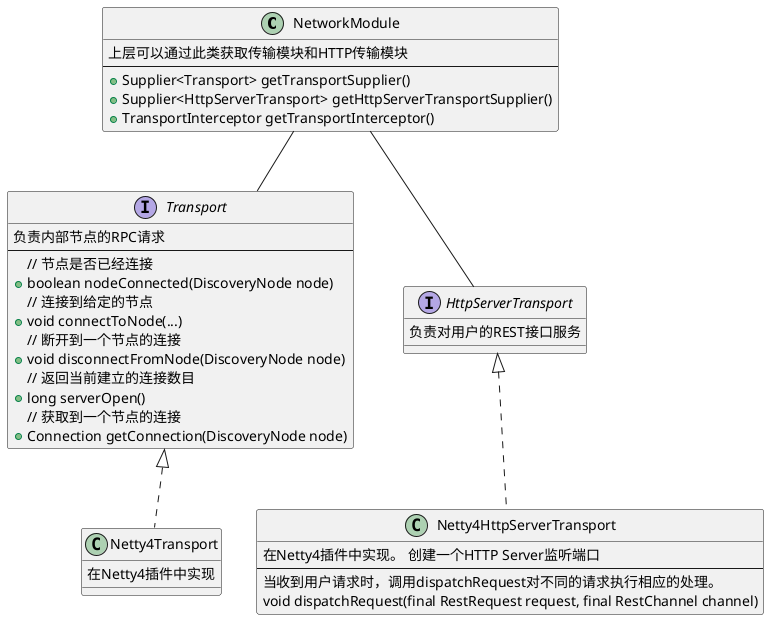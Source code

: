 @startuml

class NetworkModule{
    上层可以通过此类获取传输模块和HTTP传输模块
    ---
    +Supplier<Transport> getTransportSupplier()
    +Supplier<HttpServerTransport> getHttpServerTransportSupplier()
    +TransportInterceptor getTransportInterceptor()
}


interface Transport{
    负责内部节点的RPC请求
    ---
    // 节点是否已经连接
    +boolean nodeConnected(DiscoveryNode node)
    // 连接到给定的节点
    +void connectToNode(...)
    // 断开到一个节点的连接
    +void disconnectFromNode(DiscoveryNode node)
    // 返回当前建立的连接数目
    +long serverOpen()
    // 获取到一个节点的连接
    +Connection getConnection(DiscoveryNode node)
}

interface HttpServerTransport{
    负责对用户的REST接口服务
}

class Netty4Transport implements Transport{
    在Netty4插件中实现
}

class Netty4HttpServerTransport implements HttpServerTransport{
    在Netty4插件中实现。 创建一个HTTP Server监听端口
    ---
    当收到用户请求时，调用dispatchRequest对不同的请求执行相应的处理。
    void dispatchRequest(final RestRequest request, final RestChannel channel)
}

NetworkModule -- Transport
NetworkModule -- HttpServerTransport
@enduml